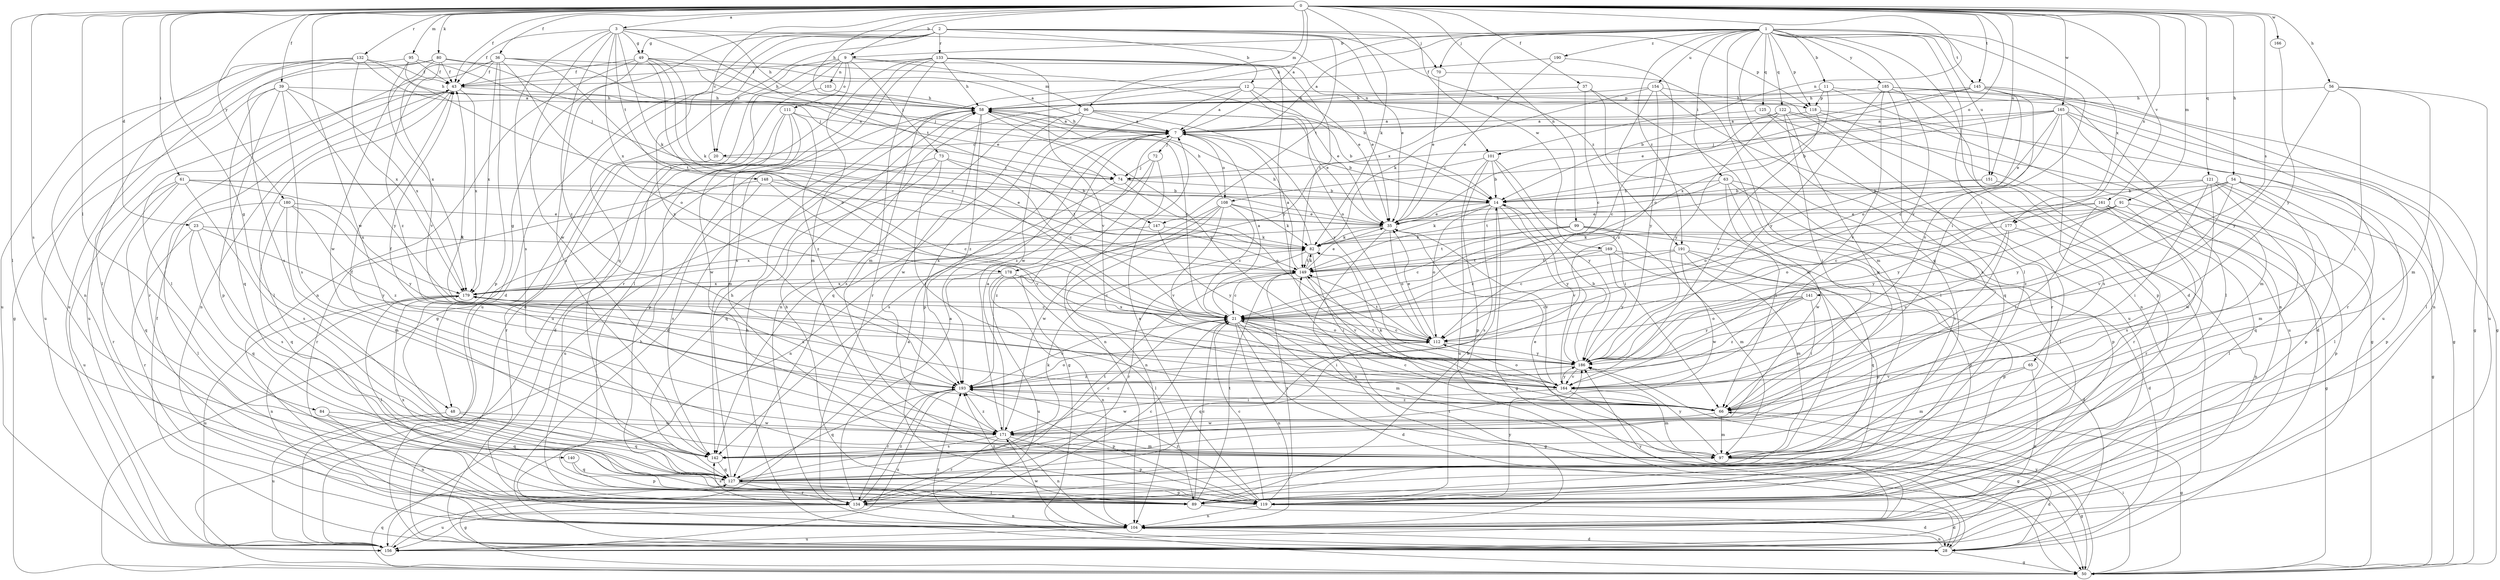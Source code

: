 strict digraph  {
0;
1;
2;
3;
7;
9;
11;
12;
14;
20;
21;
23;
28;
35;
36;
37;
39;
43;
48;
49;
50;
54;
56;
58;
61;
63;
65;
66;
70;
72;
73;
74;
80;
82;
84;
89;
91;
95;
96;
97;
99;
101;
103;
104;
108;
111;
112;
118;
119;
121;
122;
125;
127;
132;
133;
134;
140;
141;
142;
145;
147;
148;
149;
151;
154;
156;
161;
164;
165;
166;
169;
171;
177;
178;
179;
180;
185;
186;
190;
191;
193;
0 -> 3  [label=a];
0 -> 7  [label=a];
0 -> 9  [label=b];
0 -> 20  [label=c];
0 -> 23  [label=d];
0 -> 36  [label=f];
0 -> 37  [label=f];
0 -> 39  [label=f];
0 -> 43  [label=f];
0 -> 48  [label=g];
0 -> 54  [label=h];
0 -> 56  [label=h];
0 -> 58  [label=h];
0 -> 61  [label=i];
0 -> 80  [label=k];
0 -> 82  [label=k];
0 -> 84  [label=l];
0 -> 89  [label=l];
0 -> 91  [label=m];
0 -> 95  [label=m];
0 -> 96  [label=m];
0 -> 99  [label=n];
0 -> 101  [label=n];
0 -> 108  [label=o];
0 -> 121  [label=q];
0 -> 132  [label=r];
0 -> 140  [label=s];
0 -> 141  [label=s];
0 -> 145  [label=t];
0 -> 151  [label=u];
0 -> 161  [label=v];
0 -> 165  [label=w];
0 -> 166  [label=w];
0 -> 169  [label=w];
0 -> 171  [label=w];
0 -> 177  [label=x];
0 -> 180  [label=y];
1 -> 7  [label=a];
1 -> 9  [label=b];
1 -> 11  [label=b];
1 -> 28  [label=d];
1 -> 58  [label=h];
1 -> 63  [label=i];
1 -> 65  [label=i];
1 -> 66  [label=i];
1 -> 70  [label=j];
1 -> 89  [label=l];
1 -> 118  [label=p];
1 -> 122  [label=q];
1 -> 125  [label=q];
1 -> 127  [label=q];
1 -> 145  [label=t];
1 -> 151  [label=u];
1 -> 154  [label=u];
1 -> 164  [label=v];
1 -> 177  [label=x];
1 -> 178  [label=x];
1 -> 185  [label=y];
1 -> 190  [label=z];
1 -> 191  [label=z];
2 -> 12  [label=b];
2 -> 20  [label=c];
2 -> 28  [label=d];
2 -> 35  [label=e];
2 -> 48  [label=g];
2 -> 49  [label=g];
2 -> 70  [label=j];
2 -> 118  [label=p];
2 -> 127  [label=q];
2 -> 133  [label=r];
2 -> 147  [label=t];
2 -> 191  [label=z];
2 -> 193  [label=z];
3 -> 43  [label=f];
3 -> 49  [label=g];
3 -> 58  [label=h];
3 -> 82  [label=k];
3 -> 101  [label=n];
3 -> 142  [label=s];
3 -> 147  [label=t];
3 -> 148  [label=t];
3 -> 171  [label=w];
3 -> 178  [label=x];
3 -> 193  [label=z];
7 -> 14  [label=b];
7 -> 20  [label=c];
7 -> 58  [label=h];
7 -> 72  [label=j];
7 -> 108  [label=o];
7 -> 193  [label=z];
9 -> 28  [label=d];
9 -> 35  [label=e];
9 -> 73  [label=j];
9 -> 96  [label=m];
9 -> 97  [label=m];
9 -> 103  [label=n];
9 -> 111  [label=o];
9 -> 134  [label=r];
9 -> 156  [label=u];
11 -> 50  [label=g];
11 -> 58  [label=h];
11 -> 104  [label=n];
11 -> 118  [label=p];
11 -> 179  [label=x];
12 -> 7  [label=a];
12 -> 35  [label=e];
12 -> 104  [label=n];
12 -> 112  [label=o];
12 -> 118  [label=p];
12 -> 134  [label=r];
12 -> 171  [label=w];
14 -> 35  [label=e];
14 -> 50  [label=g];
14 -> 82  [label=k];
14 -> 112  [label=o];
14 -> 142  [label=s];
14 -> 164  [label=v];
14 -> 186  [label=y];
20 -> 134  [label=r];
20 -> 149  [label=t];
21 -> 7  [label=a];
21 -> 28  [label=d];
21 -> 50  [label=g];
21 -> 66  [label=i];
21 -> 97  [label=m];
21 -> 104  [label=n];
21 -> 112  [label=o];
21 -> 179  [label=x];
23 -> 82  [label=k];
23 -> 127  [label=q];
23 -> 134  [label=r];
23 -> 142  [label=s];
23 -> 186  [label=y];
28 -> 43  [label=f];
28 -> 50  [label=g];
28 -> 58  [label=h];
28 -> 104  [label=n];
28 -> 149  [label=t];
28 -> 193  [label=z];
35 -> 82  [label=k];
35 -> 104  [label=n];
35 -> 112  [label=o];
35 -> 164  [label=v];
35 -> 179  [label=x];
36 -> 35  [label=e];
36 -> 43  [label=f];
36 -> 74  [label=j];
36 -> 89  [label=l];
36 -> 112  [label=o];
36 -> 119  [label=p];
36 -> 149  [label=t];
36 -> 179  [label=x];
36 -> 193  [label=z];
37 -> 21  [label=c];
37 -> 58  [label=h];
37 -> 89  [label=l];
37 -> 97  [label=m];
39 -> 58  [label=h];
39 -> 119  [label=p];
39 -> 127  [label=q];
39 -> 142  [label=s];
39 -> 156  [label=u];
39 -> 179  [label=x];
39 -> 186  [label=y];
43 -> 58  [label=h];
43 -> 89  [label=l];
43 -> 104  [label=n];
43 -> 134  [label=r];
43 -> 156  [label=u];
43 -> 179  [label=x];
48 -> 127  [label=q];
48 -> 156  [label=u];
48 -> 171  [label=w];
49 -> 14  [label=b];
49 -> 21  [label=c];
49 -> 43  [label=f];
49 -> 58  [label=h];
49 -> 82  [label=k];
49 -> 104  [label=n];
49 -> 112  [label=o];
49 -> 142  [label=s];
50 -> 58  [label=h];
50 -> 66  [label=i];
50 -> 127  [label=q];
50 -> 186  [label=y];
54 -> 14  [label=b];
54 -> 89  [label=l];
54 -> 97  [label=m];
54 -> 119  [label=p];
54 -> 164  [label=v];
54 -> 186  [label=y];
54 -> 193  [label=z];
56 -> 58  [label=h];
56 -> 66  [label=i];
56 -> 97  [label=m];
56 -> 156  [label=u];
56 -> 186  [label=y];
58 -> 7  [label=a];
58 -> 21  [label=c];
58 -> 28  [label=d];
58 -> 171  [label=w];
58 -> 186  [label=y];
58 -> 193  [label=z];
61 -> 14  [label=b];
61 -> 35  [label=e];
61 -> 127  [label=q];
61 -> 134  [label=r];
61 -> 142  [label=s];
61 -> 156  [label=u];
61 -> 179  [label=x];
63 -> 14  [label=b];
63 -> 66  [label=i];
63 -> 89  [label=l];
63 -> 119  [label=p];
63 -> 149  [label=t];
63 -> 171  [label=w];
65 -> 97  [label=m];
65 -> 104  [label=n];
65 -> 164  [label=v];
66 -> 21  [label=c];
66 -> 43  [label=f];
66 -> 50  [label=g];
66 -> 82  [label=k];
66 -> 97  [label=m];
66 -> 171  [label=w];
66 -> 193  [label=z];
70 -> 35  [label=e];
70 -> 97  [label=m];
72 -> 50  [label=g];
72 -> 74  [label=j];
72 -> 104  [label=n];
72 -> 142  [label=s];
73 -> 21  [label=c];
73 -> 66  [label=i];
73 -> 74  [label=j];
73 -> 127  [label=q];
73 -> 156  [label=u];
74 -> 14  [label=b];
74 -> 104  [label=n];
74 -> 112  [label=o];
80 -> 7  [label=a];
80 -> 43  [label=f];
80 -> 50  [label=g];
80 -> 74  [label=j];
80 -> 156  [label=u];
80 -> 164  [label=v];
80 -> 171  [label=w];
82 -> 58  [label=h];
82 -> 66  [label=i];
82 -> 134  [label=r];
82 -> 149  [label=t];
84 -> 104  [label=n];
84 -> 127  [label=q];
84 -> 171  [label=w];
89 -> 14  [label=b];
89 -> 21  [label=c];
89 -> 28  [label=d];
89 -> 149  [label=t];
89 -> 193  [label=z];
91 -> 21  [label=c];
91 -> 35  [label=e];
91 -> 112  [label=o];
91 -> 119  [label=p];
91 -> 142  [label=s];
91 -> 186  [label=y];
95 -> 43  [label=f];
95 -> 74  [label=j];
95 -> 149  [label=t];
95 -> 156  [label=u];
95 -> 179  [label=x];
96 -> 7  [label=a];
96 -> 14  [label=b];
96 -> 35  [label=e];
96 -> 119  [label=p];
96 -> 127  [label=q];
96 -> 142  [label=s];
96 -> 186  [label=y];
97 -> 28  [label=d];
97 -> 35  [label=e];
97 -> 43  [label=f];
97 -> 50  [label=g];
97 -> 186  [label=y];
99 -> 21  [label=c];
99 -> 28  [label=d];
99 -> 82  [label=k];
99 -> 97  [label=m];
99 -> 119  [label=p];
99 -> 149  [label=t];
101 -> 14  [label=b];
101 -> 66  [label=i];
101 -> 74  [label=j];
101 -> 119  [label=p];
101 -> 156  [label=u];
101 -> 186  [label=y];
103 -> 58  [label=h];
103 -> 156  [label=u];
104 -> 28  [label=d];
104 -> 156  [label=u];
104 -> 171  [label=w];
104 -> 186  [label=y];
108 -> 21  [label=c];
108 -> 35  [label=e];
108 -> 58  [label=h];
108 -> 82  [label=k];
108 -> 104  [label=n];
108 -> 164  [label=v];
108 -> 171  [label=w];
108 -> 193  [label=z];
111 -> 7  [label=a];
111 -> 28  [label=d];
111 -> 97  [label=m];
111 -> 119  [label=p];
111 -> 171  [label=w];
111 -> 193  [label=z];
112 -> 21  [label=c];
112 -> 35  [label=e];
112 -> 127  [label=q];
112 -> 149  [label=t];
112 -> 186  [label=y];
118 -> 7  [label=a];
118 -> 28  [label=d];
118 -> 156  [label=u];
118 -> 164  [label=v];
119 -> 7  [label=a];
119 -> 21  [label=c];
119 -> 28  [label=d];
119 -> 58  [label=h];
119 -> 104  [label=n];
119 -> 149  [label=t];
119 -> 179  [label=x];
119 -> 186  [label=y];
119 -> 193  [label=z];
121 -> 14  [label=b];
121 -> 50  [label=g];
121 -> 66  [label=i];
121 -> 119  [label=p];
121 -> 127  [label=q];
121 -> 171  [label=w];
121 -> 186  [label=y];
122 -> 7  [label=a];
122 -> 21  [label=c];
122 -> 50  [label=g];
122 -> 66  [label=i];
122 -> 134  [label=r];
122 -> 171  [label=w];
122 -> 186  [label=y];
125 -> 7  [label=a];
125 -> 50  [label=g];
125 -> 127  [label=q];
127 -> 50  [label=g];
127 -> 58  [label=h];
127 -> 82  [label=k];
127 -> 89  [label=l];
127 -> 119  [label=p];
127 -> 134  [label=r];
127 -> 149  [label=t];
132 -> 7  [label=a];
132 -> 43  [label=f];
132 -> 58  [label=h];
132 -> 89  [label=l];
132 -> 104  [label=n];
132 -> 142  [label=s];
132 -> 179  [label=x];
133 -> 35  [label=e];
133 -> 43  [label=f];
133 -> 50  [label=g];
133 -> 58  [label=h];
133 -> 89  [label=l];
133 -> 97  [label=m];
133 -> 142  [label=s];
133 -> 149  [label=t];
133 -> 164  [label=v];
133 -> 186  [label=y];
134 -> 7  [label=a];
134 -> 21  [label=c];
134 -> 104  [label=n];
134 -> 142  [label=s];
134 -> 156  [label=u];
134 -> 193  [label=z];
140 -> 119  [label=p];
140 -> 127  [label=q];
141 -> 21  [label=c];
141 -> 66  [label=i];
141 -> 112  [label=o];
141 -> 186  [label=y];
141 -> 193  [label=z];
142 -> 21  [label=c];
142 -> 127  [label=q];
145 -> 14  [label=b];
145 -> 35  [label=e];
145 -> 58  [label=h];
145 -> 89  [label=l];
145 -> 104  [label=n];
145 -> 112  [label=o];
145 -> 164  [label=v];
147 -> 82  [label=k];
147 -> 179  [label=x];
147 -> 186  [label=y];
148 -> 14  [label=b];
148 -> 21  [label=c];
148 -> 134  [label=r];
148 -> 142  [label=s];
148 -> 164  [label=v];
149 -> 7  [label=a];
149 -> 21  [label=c];
149 -> 35  [label=e];
149 -> 82  [label=k];
149 -> 164  [label=v];
149 -> 179  [label=x];
151 -> 14  [label=b];
151 -> 112  [label=o];
151 -> 134  [label=r];
154 -> 58  [label=h];
154 -> 82  [label=k];
154 -> 104  [label=n];
154 -> 156  [label=u];
154 -> 186  [label=y];
154 -> 193  [label=z];
156 -> 7  [label=a];
161 -> 35  [label=e];
161 -> 50  [label=g];
161 -> 66  [label=i];
161 -> 89  [label=l];
161 -> 134  [label=r];
161 -> 149  [label=t];
164 -> 43  [label=f];
164 -> 50  [label=g];
164 -> 97  [label=m];
164 -> 112  [label=o];
164 -> 149  [label=t];
164 -> 171  [label=w];
164 -> 186  [label=y];
165 -> 7  [label=a];
165 -> 14  [label=b];
165 -> 21  [label=c];
165 -> 35  [label=e];
165 -> 74  [label=j];
165 -> 89  [label=l];
165 -> 97  [label=m];
165 -> 134  [label=r];
165 -> 142  [label=s];
166 -> 186  [label=y];
169 -> 21  [label=c];
169 -> 28  [label=d];
169 -> 119  [label=p];
169 -> 149  [label=t];
169 -> 186  [label=y];
171 -> 7  [label=a];
171 -> 97  [label=m];
171 -> 104  [label=n];
171 -> 119  [label=p];
171 -> 134  [label=r];
171 -> 142  [label=s];
171 -> 193  [label=z];
177 -> 66  [label=i];
177 -> 82  [label=k];
177 -> 104  [label=n];
177 -> 164  [label=v];
178 -> 21  [label=c];
178 -> 89  [label=l];
178 -> 104  [label=n];
178 -> 156  [label=u];
178 -> 179  [label=x];
179 -> 21  [label=c];
179 -> 89  [label=l];
179 -> 104  [label=n];
179 -> 156  [label=u];
180 -> 35  [label=e];
180 -> 89  [label=l];
180 -> 97  [label=m];
180 -> 127  [label=q];
180 -> 186  [label=y];
180 -> 193  [label=z];
185 -> 50  [label=g];
185 -> 58  [label=h];
185 -> 119  [label=p];
185 -> 142  [label=s];
185 -> 156  [label=u];
185 -> 164  [label=v];
185 -> 186  [label=y];
186 -> 14  [label=b];
186 -> 164  [label=v];
186 -> 193  [label=z];
190 -> 35  [label=e];
190 -> 43  [label=f];
190 -> 112  [label=o];
191 -> 21  [label=c];
191 -> 97  [label=m];
191 -> 119  [label=p];
191 -> 127  [label=q];
191 -> 149  [label=t];
191 -> 171  [label=w];
193 -> 21  [label=c];
193 -> 66  [label=i];
193 -> 112  [label=o];
193 -> 119  [label=p];
193 -> 127  [label=q];
193 -> 134  [label=r];
193 -> 156  [label=u];
193 -> 179  [label=x];
}

